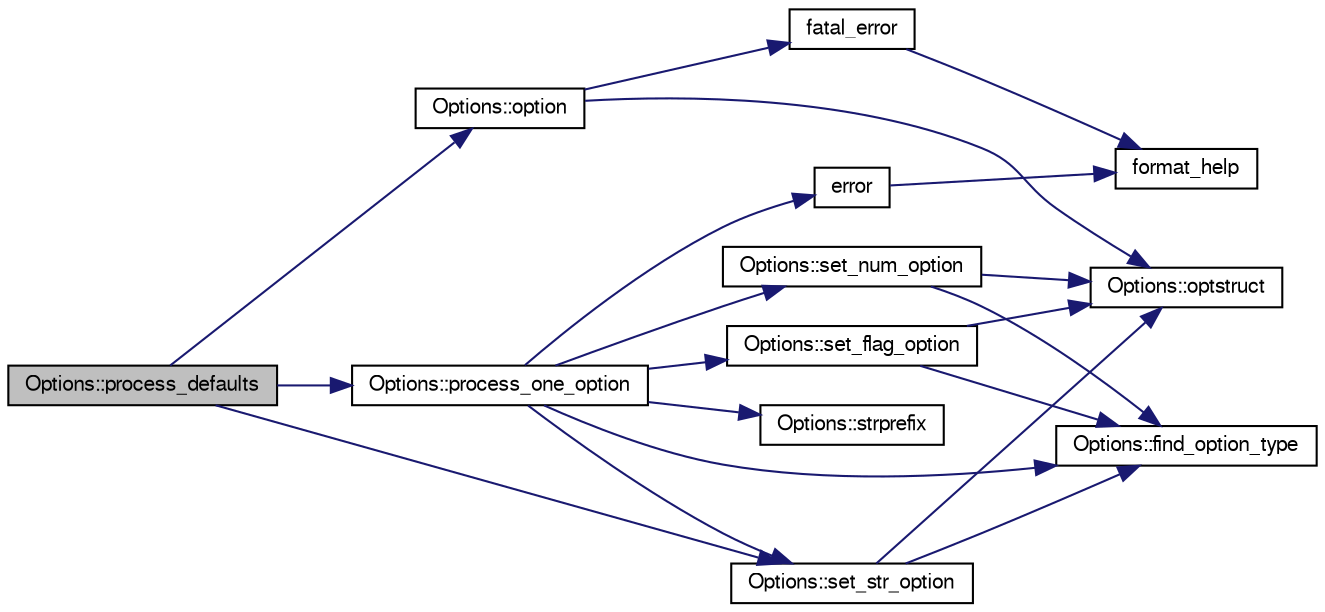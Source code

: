 digraph G
{
  edge [fontname="FreeSans",fontsize="10",labelfontname="FreeSans",labelfontsize="10"];
  node [fontname="FreeSans",fontsize="10",shape=record];
  rankdir=LR;
  Node1 [label="Options::process_defaults",height=0.2,width=0.4,color="black", fillcolor="grey75", style="filled" fontcolor="black"];
  Node1 -> Node2 [color="midnightblue",fontsize="10",style="solid"];
  Node2 [label="Options::option",height=0.2,width=0.4,color="black", fillcolor="white", style="filled",URL="$classOptions.html#a3a535c4c76588d00f62c9817bc0ff63b"];
  Node2 -> Node3 [color="midnightblue",fontsize="10",style="solid"];
  Node3 [label="fatal_error",height=0.2,width=0.4,color="black", fillcolor="white", style="filled",URL="$error_8cc.html#ab5b64997b285ceb84915e7f321b4db20"];
  Node3 -> Node4 [color="midnightblue",fontsize="10",style="solid"];
  Node4 [label="format_help",height=0.2,width=0.4,color="black", fillcolor="white", style="filled",URL="$error_8cc.html#aa182c84a77010100b5b8a15b1ff22e70"];
  Node2 -> Node5 [color="midnightblue",fontsize="10",style="solid"];
  Node5 [label="Options::optstruct",height=0.2,width=0.4,color="black", fillcolor="white", style="filled",URL="$classOptions.html#a4a9be4a96d5b12a8abb469fef02af7ee"];
  Node1 -> Node6 [color="midnightblue",fontsize="10",style="solid"];
  Node6 [label="Options::process_one_option",height=0.2,width=0.4,color="black", fillcolor="white", style="filled",URL="$classOptions.html#ad8ec1474331ba97df748a9ceaf1f48a6"];
  Node6 -> Node7 [color="midnightblue",fontsize="10",style="solid"];
  Node7 [label="error",height=0.2,width=0.4,color="black", fillcolor="white", style="filled",URL="$error_8cc.html#a158a1af99275c1555bf5fcc74709aa5a"];
  Node7 -> Node4 [color="midnightblue",fontsize="10",style="solid"];
  Node6 -> Node8 [color="midnightblue",fontsize="10",style="solid"];
  Node8 [label="Options::find_option_type",height=0.2,width=0.4,color="black", fillcolor="white", style="filled",URL="$classOptions.html#a43c1b070c853edd7d3b227e300f6db80"];
  Node6 -> Node9 [color="midnightblue",fontsize="10",style="solid"];
  Node9 [label="Options::set_flag_option",height=0.2,width=0.4,color="black", fillcolor="white", style="filled",URL="$classOptions.html#a89174e246a138fd030eed58a2ca2f358"];
  Node9 -> Node8 [color="midnightblue",fontsize="10",style="solid"];
  Node9 -> Node5 [color="midnightblue",fontsize="10",style="solid"];
  Node6 -> Node10 [color="midnightblue",fontsize="10",style="solid"];
  Node10 [label="Options::set_num_option",height=0.2,width=0.4,color="black", fillcolor="white", style="filled",URL="$classOptions.html#ab7f5346ac22e0c72eafb3324fd84236e"];
  Node10 -> Node8 [color="midnightblue",fontsize="10",style="solid"];
  Node10 -> Node5 [color="midnightblue",fontsize="10",style="solid"];
  Node6 -> Node11 [color="midnightblue",fontsize="10",style="solid"];
  Node11 [label="Options::set_str_option",height=0.2,width=0.4,color="black", fillcolor="white", style="filled",URL="$classOptions.html#a6e6c73b2ed51467f7f076638e0726629"];
  Node11 -> Node8 [color="midnightblue",fontsize="10",style="solid"];
  Node11 -> Node5 [color="midnightblue",fontsize="10",style="solid"];
  Node6 -> Node12 [color="midnightblue",fontsize="10",style="solid"];
  Node12 [label="Options::strprefix",height=0.2,width=0.4,color="black", fillcolor="white", style="filled",URL="$classOptions.html#a1273ec7b1f585443952d3d43feec0010"];
  Node1 -> Node11 [color="midnightblue",fontsize="10",style="solid"];
}
